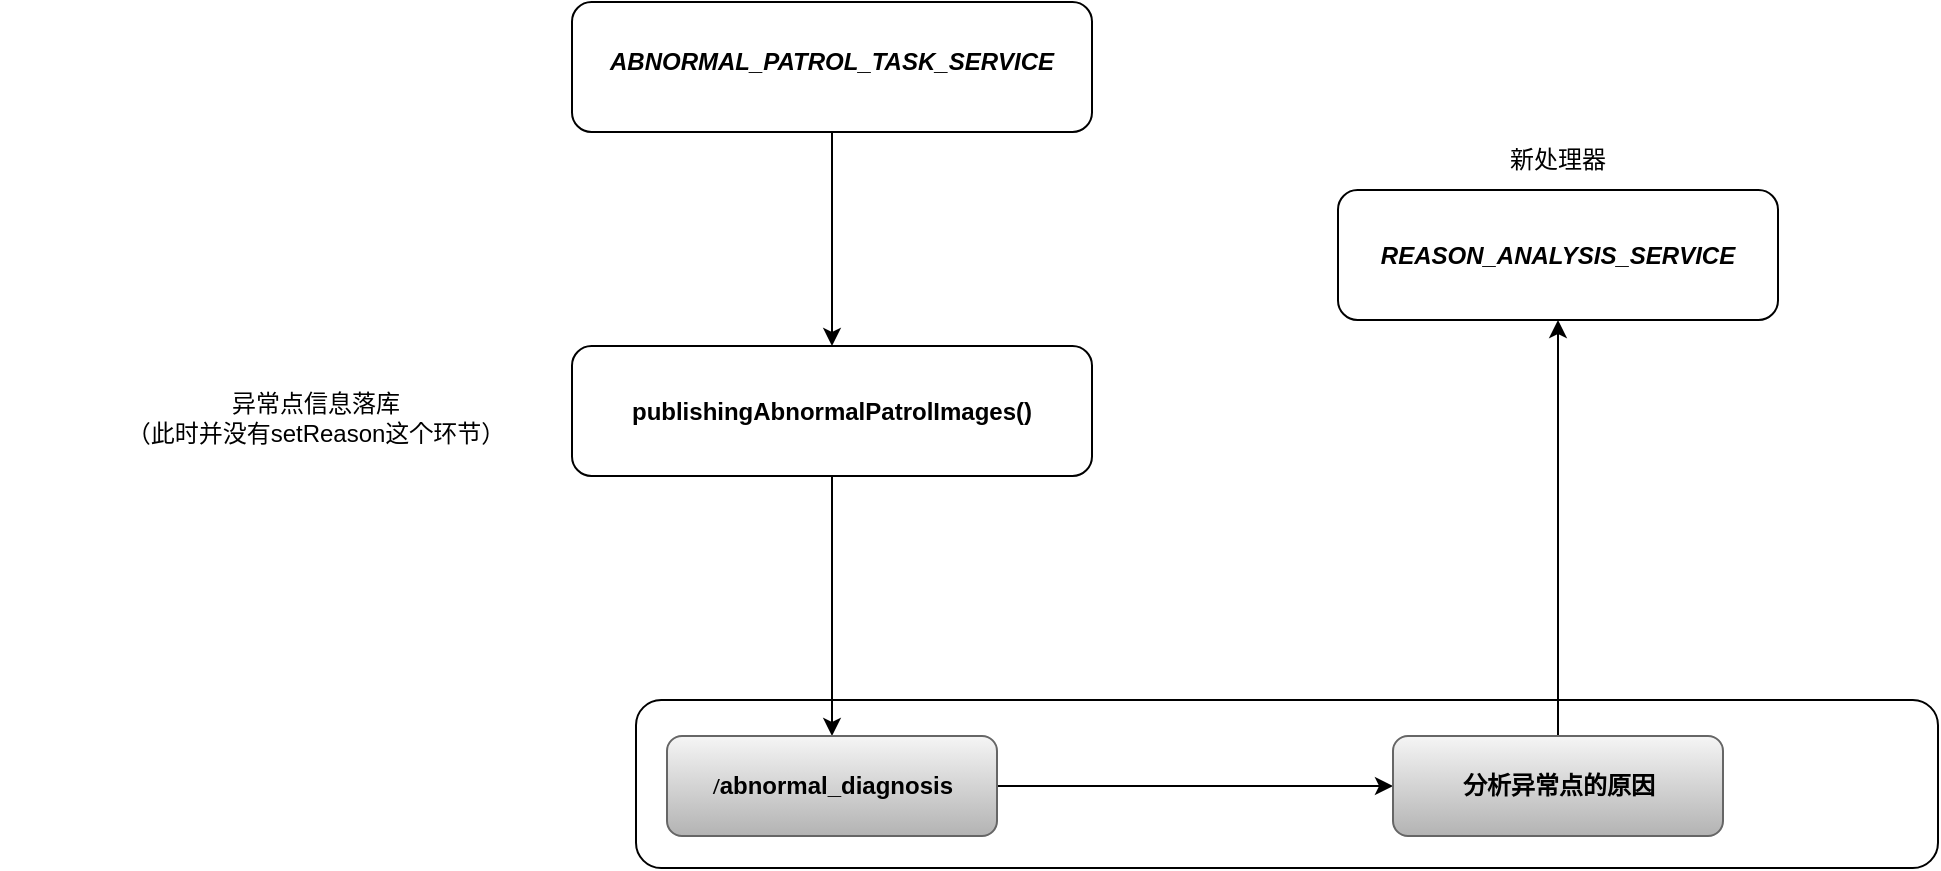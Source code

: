 <mxfile version="24.7.17">
  <diagram name="第 1 页" id="xHlzmaMYoGWHPqfO1GM6">
    <mxGraphModel dx="1659" dy="749" grid="0" gridSize="10" guides="1" tooltips="1" connect="1" arrows="1" fold="1" page="0" pageScale="1" pageWidth="827" pageHeight="1169" math="0" shadow="0">
      <root>
        <mxCell id="0" />
        <mxCell id="1" parent="0" />
        <mxCell id="U6JTos2uTmHhP3pjmQ6T-12" value="" style="rounded=1;whiteSpace=wrap;html=1;" vertex="1" parent="1">
          <mxGeometry x="142" y="664" width="651" height="84" as="geometry" />
        </mxCell>
        <mxCell id="U6JTos2uTmHhP3pjmQ6T-13" style="edgeStyle=orthogonalEdgeStyle;rounded=0;orthogonalLoop=1;jettySize=auto;html=1;exitX=0.5;exitY=1;exitDx=0;exitDy=0;entryX=0.5;entryY=0;entryDx=0;entryDy=0;" edge="1" parent="1" source="U6JTos2uTmHhP3pjmQ6T-8" target="U6JTos2uTmHhP3pjmQ6T-11">
          <mxGeometry relative="1" as="geometry" />
        </mxCell>
        <mxCell id="U6JTos2uTmHhP3pjmQ6T-8" value="&lt;span style=&quot;text-align: left;&quot;&gt;&lt;b&gt;publishingAbnormalPatrolImages()&lt;/b&gt;&lt;/span&gt;" style="rounded=1;whiteSpace=wrap;html=1;" vertex="1" parent="1">
          <mxGeometry x="110" y="487" width="260" height="65" as="geometry" />
        </mxCell>
        <mxCell id="U6JTos2uTmHhP3pjmQ6T-1" value="&lt;b&gt;&lt;i&gt;REASON_ANALYSIS_SERVICE&lt;/i&gt;&lt;/b&gt;" style="rounded=1;whiteSpace=wrap;html=1;" vertex="1" parent="1">
          <mxGeometry x="493" y="409" width="220" height="65" as="geometry" />
        </mxCell>
        <mxCell id="U6JTos2uTmHhP3pjmQ6T-3" value="新处理器" style="text;html=1;align=center;verticalAlign=middle;whiteSpace=wrap;rounded=0;" vertex="1" parent="1">
          <mxGeometry x="573" y="379" width="60" height="30" as="geometry" />
        </mxCell>
        <mxCell id="U6JTos2uTmHhP3pjmQ6T-9" style="edgeStyle=orthogonalEdgeStyle;rounded=0;orthogonalLoop=1;jettySize=auto;html=1;exitX=0.5;exitY=1;exitDx=0;exitDy=0;entryX=0.5;entryY=0;entryDx=0;entryDy=0;" edge="1" parent="1" source="U6JTos2uTmHhP3pjmQ6T-4" target="U6JTos2uTmHhP3pjmQ6T-8">
          <mxGeometry relative="1" as="geometry" />
        </mxCell>
        <mxCell id="U6JTos2uTmHhP3pjmQ6T-4" value="" style="rounded=1;whiteSpace=wrap;html=1;" vertex="1" parent="1">
          <mxGeometry x="110" y="315" width="260" height="65" as="geometry" />
        </mxCell>
        <mxCell id="U6JTos2uTmHhP3pjmQ6T-5" value="&lt;b&gt;&lt;i&gt;ABNORMAL_PATROL_TASK_SERVICE&lt;/i&gt;&lt;/b&gt;" style="text;html=1;align=center;verticalAlign=middle;whiteSpace=wrap;rounded=0;" vertex="1" parent="1">
          <mxGeometry x="135" y="330" width="210" height="30" as="geometry" />
        </mxCell>
        <mxCell id="U6JTos2uTmHhP3pjmQ6T-6" value="&lt;article class=&quot;4ever-article&quot; data-clipboard-cangjie=&quot;[&amp;quot;root&amp;quot;,{},[&amp;quot;p&amp;quot;,{},[&amp;quot;span&amp;quot;,{&amp;quot;data-type&amp;quot;:&amp;quot;text&amp;quot;},[&amp;quot;span&amp;quot;,{&amp;quot;bold&amp;quot;:true,&amp;quot;fonts&amp;quot;:{&amp;quot;hint&amp;quot;:&amp;quot;eastAsia&amp;quot;},&amp;quot;data-type&amp;quot;:&amp;quot;leaf&amp;quot;},&amp;quot;/&amp;quot;],[&amp;quot;span&amp;quot;,{&amp;quot;bold&amp;quot;:true,&amp;quot;data-type&amp;quot;:&amp;quot;leaf&amp;quot;},&amp;quot;abnormal_diagnosis&amp;quot;]]]]&quot;&gt;&lt;p style=&quot;text-align:left;text-indent:0;margin-left:0;margin-top:0;margin-bottom:0&quot;&gt;&lt;br&gt;&lt;/p&gt;&lt;/article&gt;" style="text;whiteSpace=wrap;html=1;" vertex="1" parent="1">
          <mxGeometry x="-176" y="647" width="160" height="40" as="geometry" />
        </mxCell>
        <mxCell id="U6JTos2uTmHhP3pjmQ6T-10" value="异常点信息落库&lt;div&gt;（此时并没有setReason这个环节）&lt;/div&gt;" style="text;html=1;align=center;verticalAlign=middle;whiteSpace=wrap;rounded=0;" vertex="1" parent="1">
          <mxGeometry x="-119" y="508" width="202" height="30" as="geometry" />
        </mxCell>
        <mxCell id="U6JTos2uTmHhP3pjmQ6T-15" style="edgeStyle=orthogonalEdgeStyle;rounded=0;orthogonalLoop=1;jettySize=auto;html=1;exitX=1;exitY=0.5;exitDx=0;exitDy=0;" edge="1" parent="1" source="U6JTos2uTmHhP3pjmQ6T-11" target="U6JTos2uTmHhP3pjmQ6T-14">
          <mxGeometry relative="1" as="geometry" />
        </mxCell>
        <mxCell id="U6JTos2uTmHhP3pjmQ6T-11" value="&lt;span style=&quot;text-align: left; font-weight: bold; font-family: undefined, undefined, undefined, undefined;&quot;&gt;/&lt;/span&gt;&lt;span style=&quot;text-align: left; font-weight: bold;&quot;&gt;abnormal_diagnosis&lt;/span&gt;" style="rounded=1;whiteSpace=wrap;html=1;fillColor=#f5f5f5;gradientColor=#b3b3b3;strokeColor=#666666;" vertex="1" parent="1">
          <mxGeometry x="157.5" y="682" width="165" height="50" as="geometry" />
        </mxCell>
        <mxCell id="U6JTos2uTmHhP3pjmQ6T-16" style="edgeStyle=orthogonalEdgeStyle;rounded=0;orthogonalLoop=1;jettySize=auto;html=1;exitX=0.5;exitY=0;exitDx=0;exitDy=0;entryX=0.5;entryY=1;entryDx=0;entryDy=0;" edge="1" parent="1" source="U6JTos2uTmHhP3pjmQ6T-14" target="U6JTos2uTmHhP3pjmQ6T-1">
          <mxGeometry relative="1" as="geometry" />
        </mxCell>
        <mxCell id="U6JTos2uTmHhP3pjmQ6T-14" value="&lt;div style=&quot;text-align: left;&quot;&gt;&lt;span style=&quot;background-color: initial;&quot;&gt;&lt;font face=&quot;undefined, undefined, undefined, undefined&quot;&gt;&lt;b&gt;分析异常点的原因&lt;/b&gt;&lt;/font&gt;&lt;/span&gt;&lt;/div&gt;" style="rounded=1;whiteSpace=wrap;html=1;fillColor=#f5f5f5;gradientColor=#b3b3b3;strokeColor=#666666;" vertex="1" parent="1">
          <mxGeometry x="520.5" y="682" width="165" height="50" as="geometry" />
        </mxCell>
      </root>
    </mxGraphModel>
  </diagram>
</mxfile>

